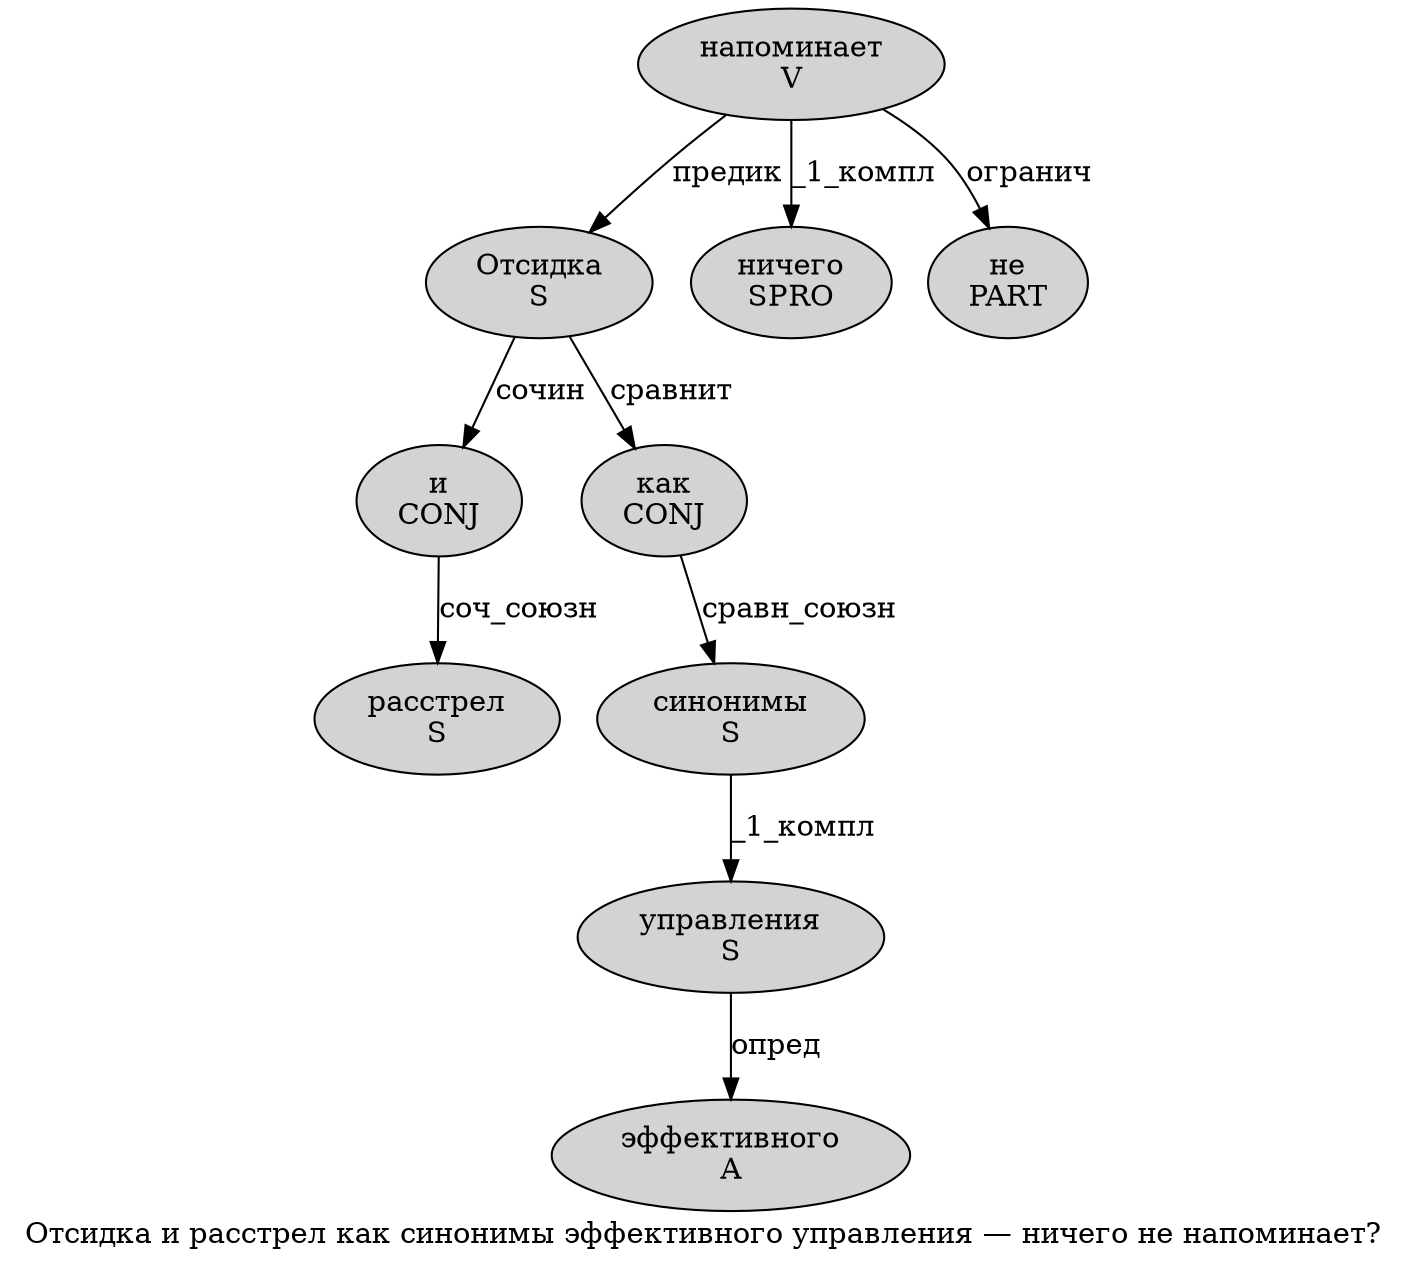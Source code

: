 digraph SENTENCE_3555 {
	graph [label="Отсидка и расстрел как синонимы эффективного управления — ничего не напоминает?"]
	node [style=filled]
		0 [label="Отсидка
S" color="" fillcolor=lightgray penwidth=1 shape=ellipse]
		1 [label="и
CONJ" color="" fillcolor=lightgray penwidth=1 shape=ellipse]
		2 [label="расстрел
S" color="" fillcolor=lightgray penwidth=1 shape=ellipse]
		3 [label="как
CONJ" color="" fillcolor=lightgray penwidth=1 shape=ellipse]
		4 [label="синонимы
S" color="" fillcolor=lightgray penwidth=1 shape=ellipse]
		5 [label="эффективного
A" color="" fillcolor=lightgray penwidth=1 shape=ellipse]
		6 [label="управления
S" color="" fillcolor=lightgray penwidth=1 shape=ellipse]
		8 [label="ничего
SPRO" color="" fillcolor=lightgray penwidth=1 shape=ellipse]
		9 [label="не
PART" color="" fillcolor=lightgray penwidth=1 shape=ellipse]
		10 [label="напоминает
V" color="" fillcolor=lightgray penwidth=1 shape=ellipse]
			4 -> 6 [label="_1_компл"]
			10 -> 0 [label="предик"]
			10 -> 8 [label="_1_компл"]
			10 -> 9 [label="огранич"]
			3 -> 4 [label="сравн_союзн"]
			6 -> 5 [label="опред"]
			1 -> 2 [label="соч_союзн"]
			0 -> 1 [label="сочин"]
			0 -> 3 [label="сравнит"]
}